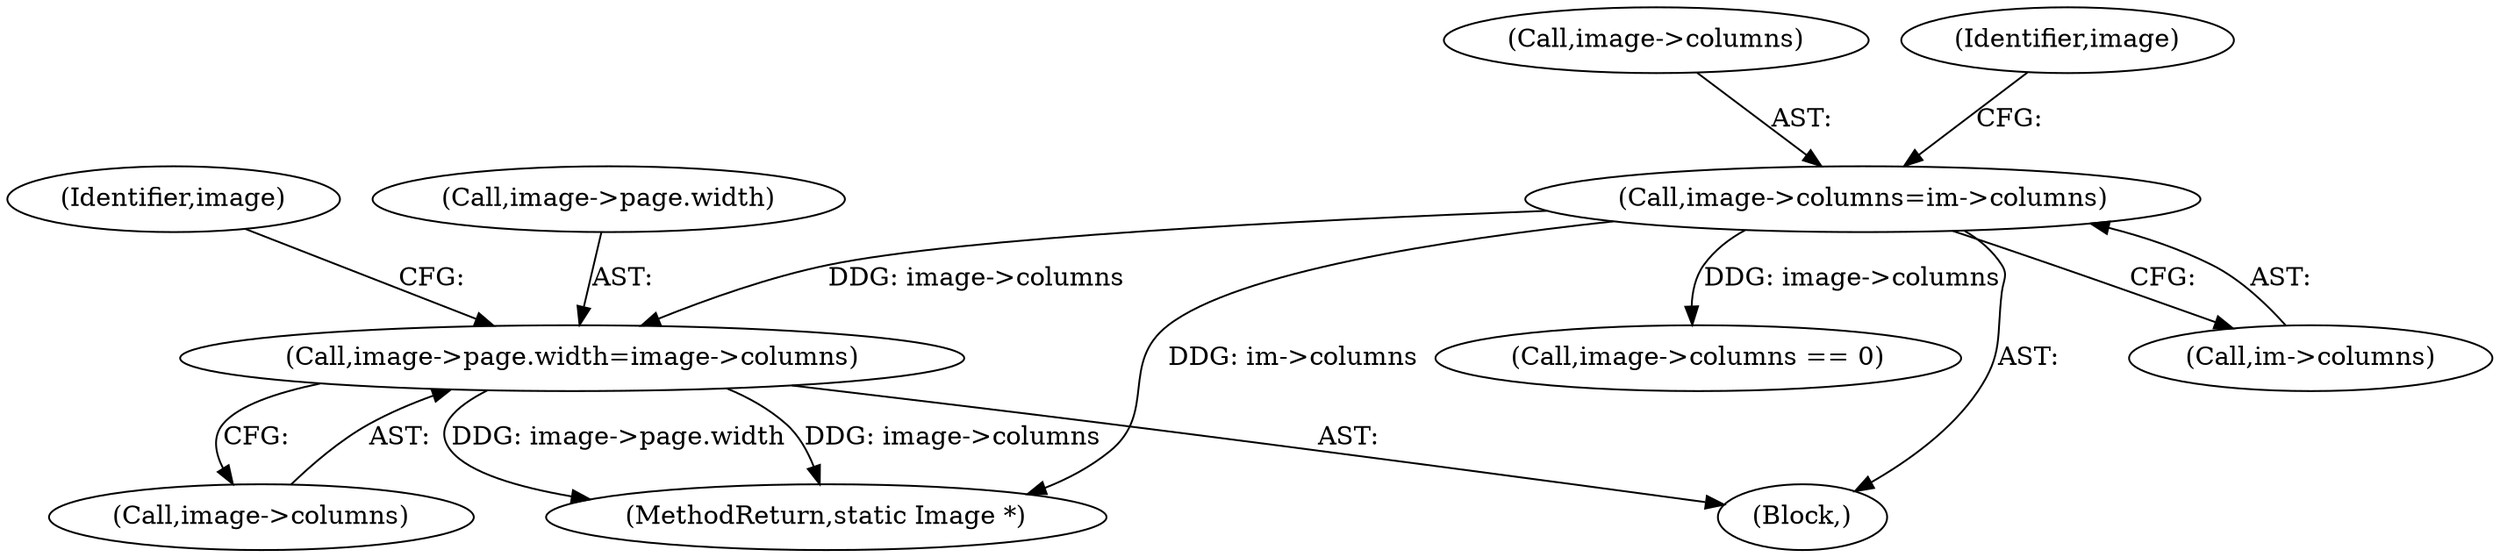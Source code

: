 digraph "0_ImageMagick_22e0310345499ffe906c604428f2a3a668942b05@pointer" {
"1006521" [label="(Call,image->page.width=image->columns)"];
"1006503" [label="(Call,image->columns=im->columns)"];
"1006533" [label="(Identifier,image)"];
"1006504" [label="(Call,image->columns)"];
"1004751" [label="(Call,image->columns == 0)"];
"1006521" [label="(Call,image->page.width=image->columns)"];
"1006512" [label="(Identifier,image)"];
"1006527" [label="(Call,image->columns)"];
"1007383" [label="(MethodReturn,static Image *)"];
"1006502" [label="(Block,)"];
"1006522" [label="(Call,image->page.width)"];
"1006503" [label="(Call,image->columns=im->columns)"];
"1006507" [label="(Call,im->columns)"];
"1006521" -> "1006502"  [label="AST: "];
"1006521" -> "1006527"  [label="CFG: "];
"1006522" -> "1006521"  [label="AST: "];
"1006527" -> "1006521"  [label="AST: "];
"1006533" -> "1006521"  [label="CFG: "];
"1006521" -> "1007383"  [label="DDG: image->page.width"];
"1006521" -> "1007383"  [label="DDG: image->columns"];
"1006503" -> "1006521"  [label="DDG: image->columns"];
"1006503" -> "1006502"  [label="AST: "];
"1006503" -> "1006507"  [label="CFG: "];
"1006504" -> "1006503"  [label="AST: "];
"1006507" -> "1006503"  [label="AST: "];
"1006512" -> "1006503"  [label="CFG: "];
"1006503" -> "1007383"  [label="DDG: im->columns"];
"1006503" -> "1004751"  [label="DDG: image->columns"];
}
